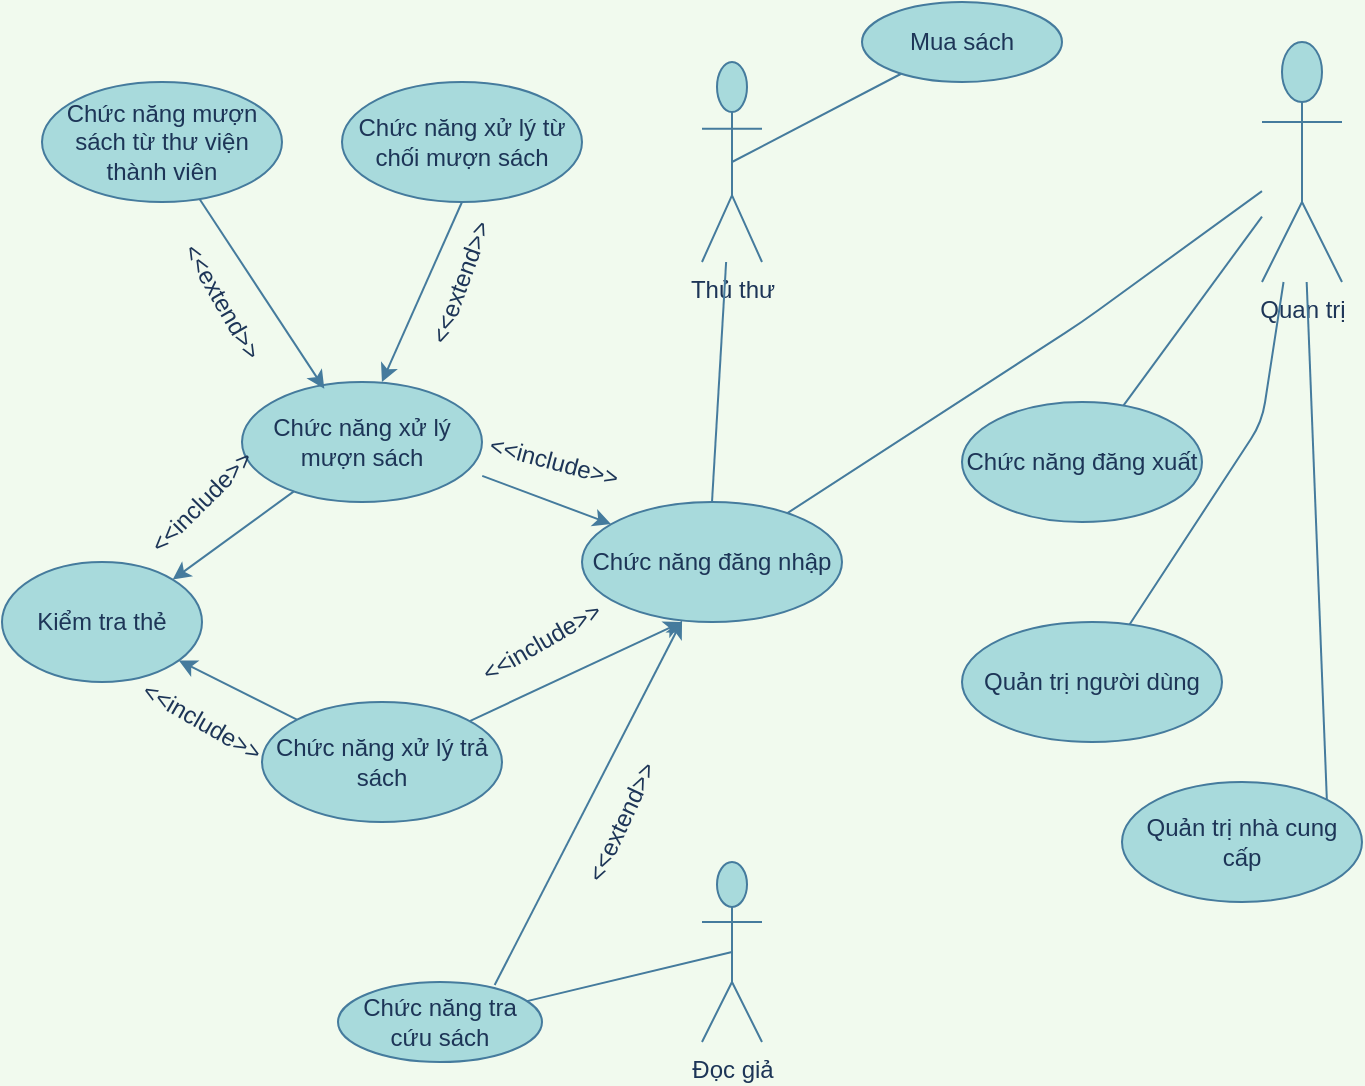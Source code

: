 <mxfile version="13.8.0" type="github">
  <diagram id="hBI08USpeudPB7gW8TlM" name="Page-1">
    <mxGraphModel dx="1024" dy="553" grid="1" gridSize="10" guides="1" tooltips="1" connect="1" arrows="1" fold="1" page="1" pageScale="1" pageWidth="850" pageHeight="1100" background="#F1FAEE" math="0" shadow="0">
      <root>
        <mxCell id="0" />
        <mxCell id="1" parent="0" />
        <mxCell id="RGVMPAZ95ZFz3f44sbgC-1" value="Quan trị" style="shape=umlActor;verticalLabelPosition=bottom;verticalAlign=top;html=1;outlineConnect=0;fillColor=#A8DADC;strokeColor=#457B9D;fontColor=#1D3557;" vertex="1" parent="1">
          <mxGeometry x="650" y="60" width="40" height="120" as="geometry" />
        </mxCell>
        <mxCell id="RGVMPAZ95ZFz3f44sbgC-2" value="Chức năng đăng nhập" style="ellipse;whiteSpace=wrap;html=1;fillColor=#A8DADC;strokeColor=#457B9D;fontColor=#1D3557;" vertex="1" parent="1">
          <mxGeometry x="310" y="290" width="130" height="60" as="geometry" />
        </mxCell>
        <mxCell id="RGVMPAZ95ZFz3f44sbgC-3" value="Chức năng đăng xuất" style="ellipse;whiteSpace=wrap;html=1;fillColor=#A8DADC;strokeColor=#457B9D;fontColor=#1D3557;" vertex="1" parent="1">
          <mxGeometry x="500" y="240" width="120" height="60" as="geometry" />
        </mxCell>
        <mxCell id="RGVMPAZ95ZFz3f44sbgC-4" value="Quản trị người dùng" style="ellipse;whiteSpace=wrap;html=1;fillColor=#A8DADC;strokeColor=#457B9D;fontColor=#1D3557;" vertex="1" parent="1">
          <mxGeometry x="500" y="350" width="130" height="60" as="geometry" />
        </mxCell>
        <mxCell id="RGVMPAZ95ZFz3f44sbgC-5" value="Quản trị nhà cung cấp" style="ellipse;whiteSpace=wrap;html=1;fillColor=#A8DADC;strokeColor=#457B9D;fontColor=#1D3557;" vertex="1" parent="1">
          <mxGeometry x="580" y="430" width="120" height="60" as="geometry" />
        </mxCell>
        <mxCell id="RGVMPAZ95ZFz3f44sbgC-7" value="" style="endArrow=none;html=1;labelBackgroundColor=#F1FAEE;strokeColor=#457B9D;fontColor=#1D3557;" edge="1" parent="1" source="RGVMPAZ95ZFz3f44sbgC-2" target="RGVMPAZ95ZFz3f44sbgC-1">
          <mxGeometry width="50" height="50" relative="1" as="geometry">
            <mxPoint x="600" y="150" as="sourcePoint" />
            <mxPoint x="650" y="100" as="targetPoint" />
            <Array as="points">
              <mxPoint x="560" y="200" />
            </Array>
          </mxGeometry>
        </mxCell>
        <mxCell id="RGVMPAZ95ZFz3f44sbgC-9" value="" style="endArrow=none;html=1;labelBackgroundColor=#F1FAEE;strokeColor=#457B9D;fontColor=#1D3557;" edge="1" parent="1" source="RGVMPAZ95ZFz3f44sbgC-3" target="RGVMPAZ95ZFz3f44sbgC-1">
          <mxGeometry width="50" height="50" relative="1" as="geometry">
            <mxPoint x="370" y="310" as="sourcePoint" />
            <mxPoint x="680" y="230" as="targetPoint" />
          </mxGeometry>
        </mxCell>
        <mxCell id="RGVMPAZ95ZFz3f44sbgC-10" value="" style="endArrow=none;html=1;labelBackgroundColor=#F1FAEE;strokeColor=#457B9D;fontColor=#1D3557;" edge="1" parent="1" source="RGVMPAZ95ZFz3f44sbgC-4" target="RGVMPAZ95ZFz3f44sbgC-1">
          <mxGeometry width="50" height="50" relative="1" as="geometry">
            <mxPoint x="370" y="310" as="sourcePoint" />
            <mxPoint x="420" y="260" as="targetPoint" />
            <Array as="points">
              <mxPoint x="650" y="250" />
            </Array>
          </mxGeometry>
        </mxCell>
        <mxCell id="RGVMPAZ95ZFz3f44sbgC-11" value="" style="endArrow=none;html=1;exitX=1;exitY=0;exitDx=0;exitDy=0;labelBackgroundColor=#F1FAEE;strokeColor=#457B9D;fontColor=#1D3557;" edge="1" parent="1" source="RGVMPAZ95ZFz3f44sbgC-5" target="RGVMPAZ95ZFz3f44sbgC-1">
          <mxGeometry width="50" height="50" relative="1" as="geometry">
            <mxPoint x="370" y="310" as="sourcePoint" />
            <mxPoint x="420" y="260" as="targetPoint" />
          </mxGeometry>
        </mxCell>
        <mxCell id="RGVMPAZ95ZFz3f44sbgC-12" value="Thủ thư" style="shape=umlActor;verticalLabelPosition=bottom;verticalAlign=top;html=1;outlineConnect=0;fillColor=#A8DADC;strokeColor=#457B9D;fontColor=#1D3557;" vertex="1" parent="1">
          <mxGeometry x="370" y="70" width="30" height="100" as="geometry" />
        </mxCell>
        <mxCell id="RGVMPAZ95ZFz3f44sbgC-13" value="" style="endArrow=none;html=1;exitX=0.5;exitY=0;exitDx=0;exitDy=0;labelBackgroundColor=#F1FAEE;strokeColor=#457B9D;fontColor=#1D3557;" edge="1" parent="1" source="RGVMPAZ95ZFz3f44sbgC-2" target="RGVMPAZ95ZFz3f44sbgC-12">
          <mxGeometry width="50" height="50" relative="1" as="geometry">
            <mxPoint x="370" y="310" as="sourcePoint" />
            <mxPoint x="400" y="170" as="targetPoint" />
          </mxGeometry>
        </mxCell>
        <mxCell id="RGVMPAZ95ZFz3f44sbgC-14" value="Chức năng xử lý mượn sách" style="ellipse;whiteSpace=wrap;html=1;fillColor=#A8DADC;strokeColor=#457B9D;fontColor=#1D3557;" vertex="1" parent="1">
          <mxGeometry x="140" y="230" width="120" height="60" as="geometry" />
        </mxCell>
        <mxCell id="RGVMPAZ95ZFz3f44sbgC-15" value="Chức năng xử lý trả sách" style="ellipse;whiteSpace=wrap;html=1;fillColor=#A8DADC;strokeColor=#457B9D;fontColor=#1D3557;" vertex="1" parent="1">
          <mxGeometry x="150" y="390" width="120" height="60" as="geometry" />
        </mxCell>
        <mxCell id="RGVMPAZ95ZFz3f44sbgC-16" value="Kiểm tra thẻ" style="ellipse;whiteSpace=wrap;html=1;fillColor=#A8DADC;strokeColor=#457B9D;fontColor=#1D3557;" vertex="1" parent="1">
          <mxGeometry x="20" y="320" width="100" height="60" as="geometry" />
        </mxCell>
        <mxCell id="RGVMPAZ95ZFz3f44sbgC-17" value="" style="endArrow=classic;html=1;entryX=1;entryY=0;entryDx=0;entryDy=0;labelBackgroundColor=#F1FAEE;strokeColor=#457B9D;fontColor=#1D3557;" edge="1" parent="1" source="RGVMPAZ95ZFz3f44sbgC-14" target="RGVMPAZ95ZFz3f44sbgC-16">
          <mxGeometry width="50" height="50" relative="1" as="geometry">
            <mxPoint x="370" y="440" as="sourcePoint" />
            <mxPoint x="420" y="390" as="targetPoint" />
          </mxGeometry>
        </mxCell>
        <mxCell id="RGVMPAZ95ZFz3f44sbgC-18" value="" style="endArrow=classic;html=1;labelBackgroundColor=#F1FAEE;strokeColor=#457B9D;fontColor=#1D3557;" edge="1" parent="1" source="RGVMPAZ95ZFz3f44sbgC-15" target="RGVMPAZ95ZFz3f44sbgC-16">
          <mxGeometry width="50" height="50" relative="1" as="geometry">
            <mxPoint x="370" y="440" as="sourcePoint" />
            <mxPoint x="420" y="390" as="targetPoint" />
          </mxGeometry>
        </mxCell>
        <mxCell id="RGVMPAZ95ZFz3f44sbgC-19" value="&amp;lt;&amp;lt;include&amp;gt;&amp;gt;" style="text;html=1;strokeColor=none;fillColor=none;align=center;verticalAlign=middle;whiteSpace=wrap;rounded=0;rotation=30;fontColor=#1D3557;" vertex="1" parent="1">
          <mxGeometry x="100" y="390" width="40" height="20" as="geometry" />
        </mxCell>
        <mxCell id="RGVMPAZ95ZFz3f44sbgC-20" value="&amp;lt;&amp;lt;include&amp;gt;&amp;gt;" style="text;html=1;strokeColor=none;fillColor=none;align=center;verticalAlign=middle;whiteSpace=wrap;rounded=0;rotation=-45;fontColor=#1D3557;" vertex="1" parent="1">
          <mxGeometry x="100.001" y="280.0" width="40" height="20" as="geometry" />
        </mxCell>
        <mxCell id="RGVMPAZ95ZFz3f44sbgC-21" value="" style="endArrow=classic;html=1;labelBackgroundColor=#F1FAEE;strokeColor=#457B9D;fontColor=#1D3557;exitX=1.001;exitY=0.782;exitDx=0;exitDy=0;exitPerimeter=0;" edge="1" parent="1" source="RGVMPAZ95ZFz3f44sbgC-14" target="RGVMPAZ95ZFz3f44sbgC-2">
          <mxGeometry width="50" height="50" relative="1" as="geometry">
            <mxPoint x="270" y="340" as="sourcePoint" />
            <mxPoint x="420" y="320" as="targetPoint" />
          </mxGeometry>
        </mxCell>
        <mxCell id="RGVMPAZ95ZFz3f44sbgC-22" value="" style="endArrow=classic;html=1;labelBackgroundColor=#F1FAEE;strokeColor=#457B9D;fontColor=#1D3557;entryX=0.385;entryY=1;entryDx=0;entryDy=0;entryPerimeter=0;" edge="1" parent="1" source="RGVMPAZ95ZFz3f44sbgC-15" target="RGVMPAZ95ZFz3f44sbgC-2">
          <mxGeometry width="50" height="50" relative="1" as="geometry">
            <mxPoint x="370" y="370" as="sourcePoint" />
            <mxPoint x="390" y="430" as="targetPoint" />
          </mxGeometry>
        </mxCell>
        <mxCell id="RGVMPAZ95ZFz3f44sbgC-23" value="&amp;lt;&amp;lt;include&amp;gt;&amp;gt;" style="text;html=1;strokeColor=none;fillColor=none;align=center;verticalAlign=middle;whiteSpace=wrap;rounded=0;rotation=15;fontColor=#1D3557;" vertex="1" parent="1">
          <mxGeometry x="270" y="260" width="52.32" height="20" as="geometry" />
        </mxCell>
        <mxCell id="RGVMPAZ95ZFz3f44sbgC-25" value="&amp;lt;&amp;lt;include&amp;gt;&amp;gt;" style="text;html=1;strokeColor=none;fillColor=none;align=center;verticalAlign=middle;whiteSpace=wrap;rounded=0;rotation=-30;fontColor=#1D3557;" vertex="1" parent="1">
          <mxGeometry x="270" y="350" width="40" height="20" as="geometry" />
        </mxCell>
        <mxCell id="RGVMPAZ95ZFz3f44sbgC-28" value="Chức năng mượn sách từ thư viện thành viên" style="ellipse;whiteSpace=wrap;html=1;fillColor=#A8DADC;strokeColor=#457B9D;fontColor=#1D3557;" vertex="1" parent="1">
          <mxGeometry x="40" y="80" width="120" height="60" as="geometry" />
        </mxCell>
        <mxCell id="RGVMPAZ95ZFz3f44sbgC-29" value="Chức năng xử lý từ chối mượn sách" style="ellipse;whiteSpace=wrap;html=1;fillColor=#A8DADC;strokeColor=#457B9D;fontColor=#1D3557;" vertex="1" parent="1">
          <mxGeometry x="190" y="80" width="120" height="60" as="geometry" />
        </mxCell>
        <mxCell id="RGVMPAZ95ZFz3f44sbgC-30" value="" style="endArrow=classic;html=1;entryX=0.343;entryY=0.056;entryDx=0;entryDy=0;entryPerimeter=0;labelBackgroundColor=#F1FAEE;strokeColor=#457B9D;fontColor=#1D3557;" edge="1" parent="1" source="RGVMPAZ95ZFz3f44sbgC-28" target="RGVMPAZ95ZFz3f44sbgC-14">
          <mxGeometry width="50" height="50" relative="1" as="geometry">
            <mxPoint x="370" y="280" as="sourcePoint" />
            <mxPoint x="420" y="230" as="targetPoint" />
          </mxGeometry>
        </mxCell>
        <mxCell id="RGVMPAZ95ZFz3f44sbgC-31" value="" style="endArrow=classic;html=1;entryX=0.583;entryY=0;entryDx=0;entryDy=0;exitX=0.5;exitY=1;exitDx=0;exitDy=0;entryPerimeter=0;labelBackgroundColor=#F1FAEE;strokeColor=#457B9D;fontColor=#1D3557;" edge="1" parent="1" source="RGVMPAZ95ZFz3f44sbgC-29" target="RGVMPAZ95ZFz3f44sbgC-14">
          <mxGeometry width="50" height="50" relative="1" as="geometry">
            <mxPoint x="370" y="280" as="sourcePoint" />
            <mxPoint x="420" y="230" as="targetPoint" />
          </mxGeometry>
        </mxCell>
        <mxCell id="RGVMPAZ95ZFz3f44sbgC-32" value="&amp;lt;&amp;lt;extend&amp;gt;&amp;gt;" style="text;html=1;strokeColor=none;fillColor=none;align=center;verticalAlign=middle;whiteSpace=wrap;rounded=0;rotation=60;fontColor=#1D3557;" vertex="1" parent="1">
          <mxGeometry x="110" y="180" width="40" height="20" as="geometry" />
        </mxCell>
        <mxCell id="RGVMPAZ95ZFz3f44sbgC-35" value="Mua sách" style="ellipse;whiteSpace=wrap;html=1;fillColor=#A8DADC;strokeColor=#457B9D;fontColor=#1D3557;" vertex="1" parent="1">
          <mxGeometry x="450" y="40" width="100" height="40" as="geometry" />
        </mxCell>
        <mxCell id="RGVMPAZ95ZFz3f44sbgC-37" value="" style="endArrow=none;html=1;labelBackgroundColor=#F1FAEE;strokeColor=#457B9D;fontColor=#1D3557;entryX=0.5;entryY=0.5;entryDx=0;entryDy=0;entryPerimeter=0;" edge="1" parent="1" source="RGVMPAZ95ZFz3f44sbgC-35" target="RGVMPAZ95ZFz3f44sbgC-12">
          <mxGeometry width="50" height="50" relative="1" as="geometry">
            <mxPoint x="370" y="420" as="sourcePoint" />
            <mxPoint x="410" y="130" as="targetPoint" />
          </mxGeometry>
        </mxCell>
        <mxCell id="RGVMPAZ95ZFz3f44sbgC-38" value="Đọc giả" style="shape=umlActor;verticalLabelPosition=bottom;verticalAlign=top;html=1;outlineConnect=0;fillColor=#A8DADC;strokeColor=#457B9D;fontColor=#1D3557;" vertex="1" parent="1">
          <mxGeometry x="370" y="470" width="30" height="90" as="geometry" />
        </mxCell>
        <mxCell id="RGVMPAZ95ZFz3f44sbgC-40" value="Chức năng tra cứu sách" style="ellipse;whiteSpace=wrap;html=1;fillColor=#A8DADC;strokeColor=#457B9D;fontColor=#1D3557;" vertex="1" parent="1">
          <mxGeometry x="188" y="530" width="102" height="40" as="geometry" />
        </mxCell>
        <mxCell id="RGVMPAZ95ZFz3f44sbgC-43" value="" style="endArrow=none;html=1;entryX=0.5;entryY=0.5;entryDx=0;entryDy=0;entryPerimeter=0;labelBackgroundColor=#F1FAEE;strokeColor=#457B9D;fontColor=#1D3557;" edge="1" parent="1" source="RGVMPAZ95ZFz3f44sbgC-40" target="RGVMPAZ95ZFz3f44sbgC-38">
          <mxGeometry width="50" height="50" relative="1" as="geometry">
            <mxPoint x="260" y="530" as="sourcePoint" />
            <mxPoint x="310" y="480" as="targetPoint" />
          </mxGeometry>
        </mxCell>
        <mxCell id="RGVMPAZ95ZFz3f44sbgC-48" value="&amp;lt;&amp;lt;extend&amp;gt;&amp;gt;" style="text;html=1;strokeColor=none;fillColor=none;align=center;verticalAlign=middle;whiteSpace=wrap;rounded=0;rotation=-65;fontColor=#1D3557;" vertex="1" parent="1">
          <mxGeometry x="310.0" y="440.001" width="40" height="20" as="geometry" />
        </mxCell>
        <mxCell id="RGVMPAZ95ZFz3f44sbgC-49" value="" style="endArrow=classic;html=1;exitX=0.768;exitY=0.038;exitDx=0;exitDy=0;exitPerimeter=0;labelBackgroundColor=#F1FAEE;strokeColor=#457B9D;fontColor=#1D3557;" edge="1" parent="1" source="RGVMPAZ95ZFz3f44sbgC-40" target="RGVMPAZ95ZFz3f44sbgC-2">
          <mxGeometry width="50" height="50" relative="1" as="geometry">
            <mxPoint x="370" y="410" as="sourcePoint" />
            <mxPoint x="420" y="360" as="targetPoint" />
          </mxGeometry>
        </mxCell>
        <mxCell id="RGVMPAZ95ZFz3f44sbgC-53" value="&amp;lt;&amp;lt;extend&amp;gt;&amp;gt;" style="text;html=1;strokeColor=none;fillColor=none;align=center;verticalAlign=middle;whiteSpace=wrap;rounded=0;rotation=-70;fontColor=#1D3557;" vertex="1" parent="1">
          <mxGeometry x="240.34" y="170" width="18.66" height="20" as="geometry" />
        </mxCell>
      </root>
    </mxGraphModel>
  </diagram>
</mxfile>
